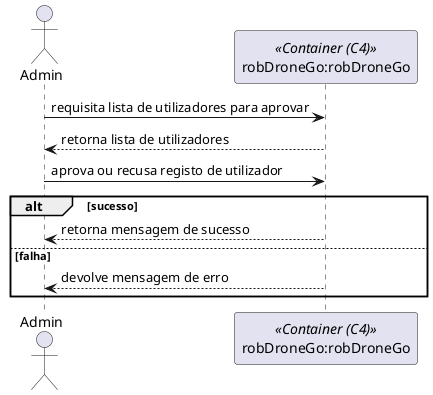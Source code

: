 @startuml

actor "Admin" as Actor
participant "robDroneGo:robDroneGo" as Container <<Container (C4)>>

Actor -> Container: requisita lista de utilizadores para aprovar
Container --> Actor: retorna lista de utilizadores
Actor -> Container: aprova ou recusa registo de utilizador

alt sucesso
    Container --> Actor: retorna mensagem de sucesso
else falha
    Container --> Actor: devolve mensagem de erro
end


@enduml
